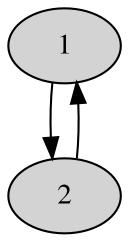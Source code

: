 digraph simple
{
    node [style="filled", fontname="Times"];

    1;
    2;

    1 -> 2;
    2 -> 1;
}
